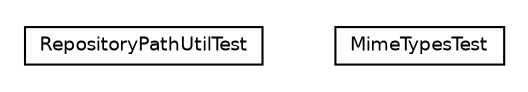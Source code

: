 #!/usr/local/bin/dot
#
# Class diagram 
# Generated by UmlGraph version 4.6 (http://www.spinellis.gr/sw/umlgraph)
#

digraph G {
	edge [fontname="Helvetica",fontsize=10,labelfontname="Helvetica",labelfontsize=10];
	node [fontname="Helvetica",fontsize=10,shape=plaintext];
	// org.apache.maven.archiva.webdav.util.RepositoryPathUtilTest
	c9597 [label=<<table border="0" cellborder="1" cellspacing="0" cellpadding="2" port="p" href="./RepositoryPathUtilTest.html">
		<tr><td><table border="0" cellspacing="0" cellpadding="1">
			<tr><td> RepositoryPathUtilTest </td></tr>
		</table></td></tr>
		</table>>, fontname="Helvetica", fontcolor="black", fontsize=9.0];
	// org.apache.maven.archiva.webdav.util.MimeTypesTest
	c9598 [label=<<table border="0" cellborder="1" cellspacing="0" cellpadding="2" port="p" href="./MimeTypesTest.html">
		<tr><td><table border="0" cellspacing="0" cellpadding="1">
			<tr><td> MimeTypesTest </td></tr>
		</table></td></tr>
		</table>>, fontname="Helvetica", fontcolor="black", fontsize=9.0];
}

